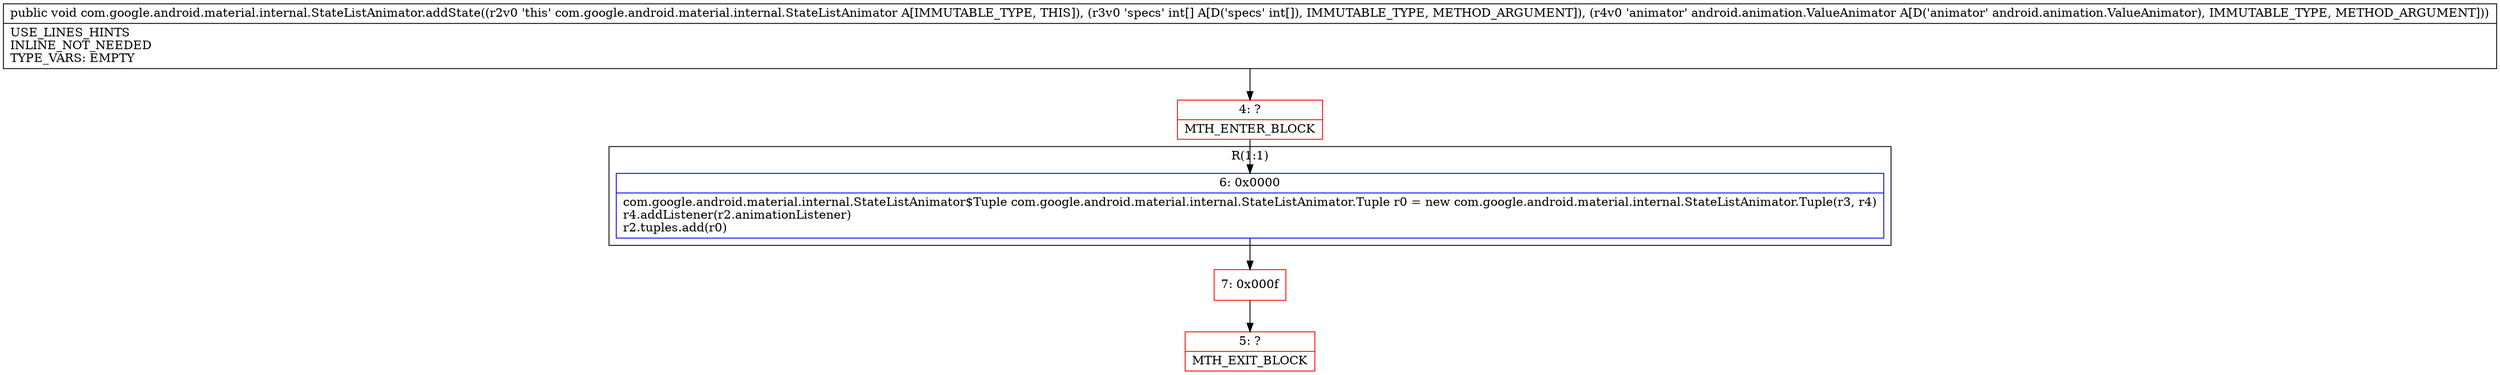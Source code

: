 digraph "CFG forcom.google.android.material.internal.StateListAnimator.addState([ILandroid\/animation\/ValueAnimator;)V" {
subgraph cluster_Region_1492581449 {
label = "R(1:1)";
node [shape=record,color=blue];
Node_6 [shape=record,label="{6\:\ 0x0000|com.google.android.material.internal.StateListAnimator$Tuple com.google.android.material.internal.StateListAnimator.Tuple r0 = new com.google.android.material.internal.StateListAnimator.Tuple(r3, r4)\lr4.addListener(r2.animationListener)\lr2.tuples.add(r0)\l}"];
}
Node_4 [shape=record,color=red,label="{4\:\ ?|MTH_ENTER_BLOCK\l}"];
Node_7 [shape=record,color=red,label="{7\:\ 0x000f}"];
Node_5 [shape=record,color=red,label="{5\:\ ?|MTH_EXIT_BLOCK\l}"];
MethodNode[shape=record,label="{public void com.google.android.material.internal.StateListAnimator.addState((r2v0 'this' com.google.android.material.internal.StateListAnimator A[IMMUTABLE_TYPE, THIS]), (r3v0 'specs' int[] A[D('specs' int[]), IMMUTABLE_TYPE, METHOD_ARGUMENT]), (r4v0 'animator' android.animation.ValueAnimator A[D('animator' android.animation.ValueAnimator), IMMUTABLE_TYPE, METHOD_ARGUMENT]))  | USE_LINES_HINTS\lINLINE_NOT_NEEDED\lTYPE_VARS: EMPTY\l}"];
MethodNode -> Node_4;Node_6 -> Node_7;
Node_4 -> Node_6;
Node_7 -> Node_5;
}

